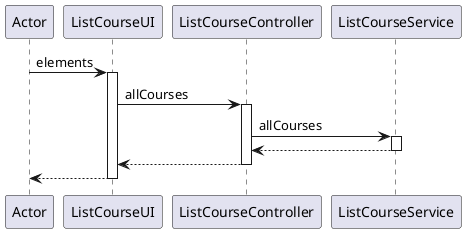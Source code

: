 @startuml
participant Actor
Actor -> ListCourseUI : elements
activate ListCourseUI
ListCourseUI -> ListCourseController : allCourses
activate ListCourseController
ListCourseController -> ListCourseService : allCourses
activate ListCourseService
ListCourseService --> ListCourseController
deactivate ListCourseService
ListCourseController --> ListCourseUI
deactivate ListCourseController
return
@enduml